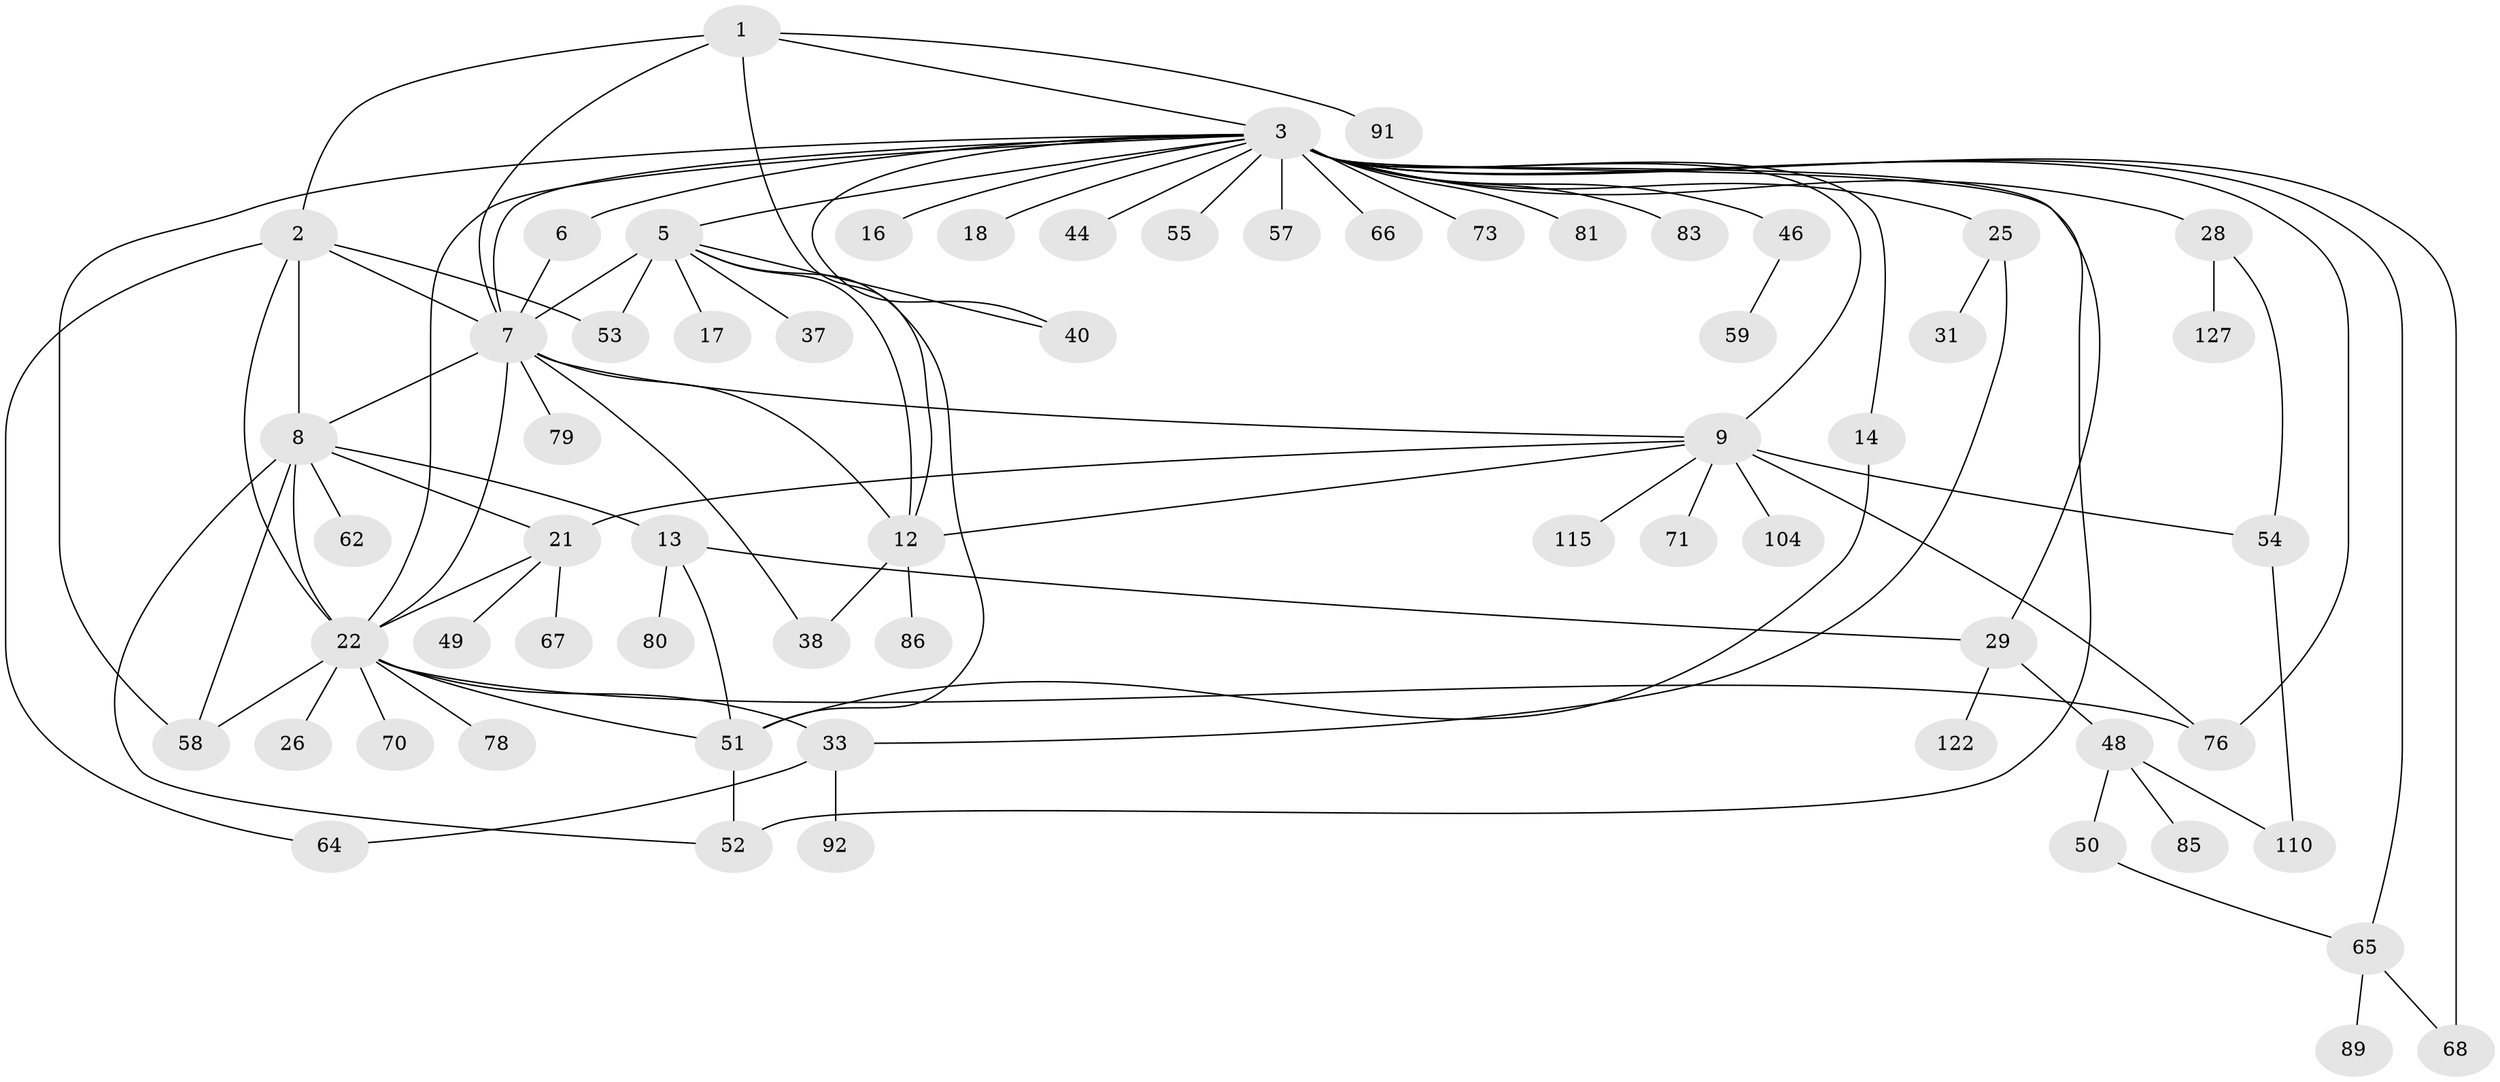 // original degree distribution, {5: 0.023622047244094488, 7: 0.031496062992125984, 25: 0.007874015748031496, 10: 0.007874015748031496, 2: 0.2283464566929134, 14: 0.007874015748031496, 13: 0.015748031496062992, 11: 0.007874015748031496, 1: 0.4645669291338583, 3: 0.14173228346456693, 6: 0.015748031496062992, 4: 0.047244094488188976}
// Generated by graph-tools (version 1.1) at 2025/14/03/09/25 04:14:31]
// undirected, 63 vertices, 95 edges
graph export_dot {
graph [start="1"]
  node [color=gray90,style=filled];
  1;
  2 [super="+32+43"];
  3 [super="+84+94+112+123+60+34+15+4+45"];
  5 [super="+47+116+19+87"];
  6;
  7 [super="+75+10+42"];
  8 [super="+95+97+118+99+30+23+61"];
  9 [super="+11+121"];
  12 [super="+107+35"];
  13 [super="+20"];
  14;
  16;
  17;
  18;
  21 [super="+24+101"];
  22 [super="+36+88+124+27+56"];
  25 [super="+108"];
  26;
  28;
  29;
  31;
  33 [super="+105"];
  37;
  38;
  40;
  44;
  46 [super="+63"];
  48;
  49 [super="+103"];
  50;
  51 [super="+119"];
  52;
  53;
  54;
  55;
  57;
  58;
  59;
  62;
  64;
  65 [super="+120"];
  66;
  67;
  68;
  70 [super="+98"];
  71 [super="+100"];
  73;
  76;
  78;
  79;
  80;
  81;
  83;
  85;
  86;
  89;
  91;
  92;
  104;
  110;
  115;
  122;
  127;
  1 -- 2;
  1 -- 3;
  1 -- 7;
  1 -- 91;
  1 -- 12;
  2 -- 7;
  2 -- 8;
  2 -- 53;
  2 -- 22 [weight=2];
  2 -- 64;
  3 -- 5;
  3 -- 7 [weight=2];
  3 -- 9 [weight=2];
  3 -- 14;
  3 -- 16;
  3 -- 22 [weight=3];
  3 -- 25;
  3 -- 40;
  3 -- 57;
  3 -- 58;
  3 -- 66;
  3 -- 68;
  3 -- 81;
  3 -- 83;
  3 -- 76;
  3 -- 65;
  3 -- 44;
  3 -- 52;
  3 -- 55;
  3 -- 18;
  3 -- 6;
  3 -- 28;
  3 -- 46;
  3 -- 73;
  3 -- 29;
  5 -- 17;
  5 -- 40;
  5 -- 51;
  5 -- 53;
  5 -- 7;
  5 -- 12;
  5 -- 37;
  6 -- 7;
  7 -- 9;
  7 -- 79;
  7 -- 12;
  7 -- 22;
  7 -- 38;
  7 -- 8;
  8 -- 13;
  8 -- 21;
  8 -- 52;
  8 -- 22 [weight=2];
  8 -- 58;
  8 -- 62;
  9 -- 12;
  9 -- 54;
  9 -- 71;
  9 -- 76;
  9 -- 104;
  9 -- 115;
  9 -- 21;
  12 -- 86;
  12 -- 38;
  13 -- 80;
  13 -- 29;
  13 -- 51;
  14 -- 51;
  21 -- 49;
  21 -- 67;
  21 -- 22;
  22 -- 26;
  22 -- 33;
  22 -- 78;
  22 -- 70;
  22 -- 51;
  22 -- 58;
  22 -- 76;
  25 -- 31;
  25 -- 33;
  28 -- 54;
  28 -- 127;
  29 -- 48;
  29 -- 122;
  33 -- 64;
  33 -- 92;
  46 -- 59;
  48 -- 50;
  48 -- 85;
  48 -- 110;
  50 -- 65;
  51 -- 52;
  54 -- 110;
  65 -- 89;
  65 -- 68;
}
